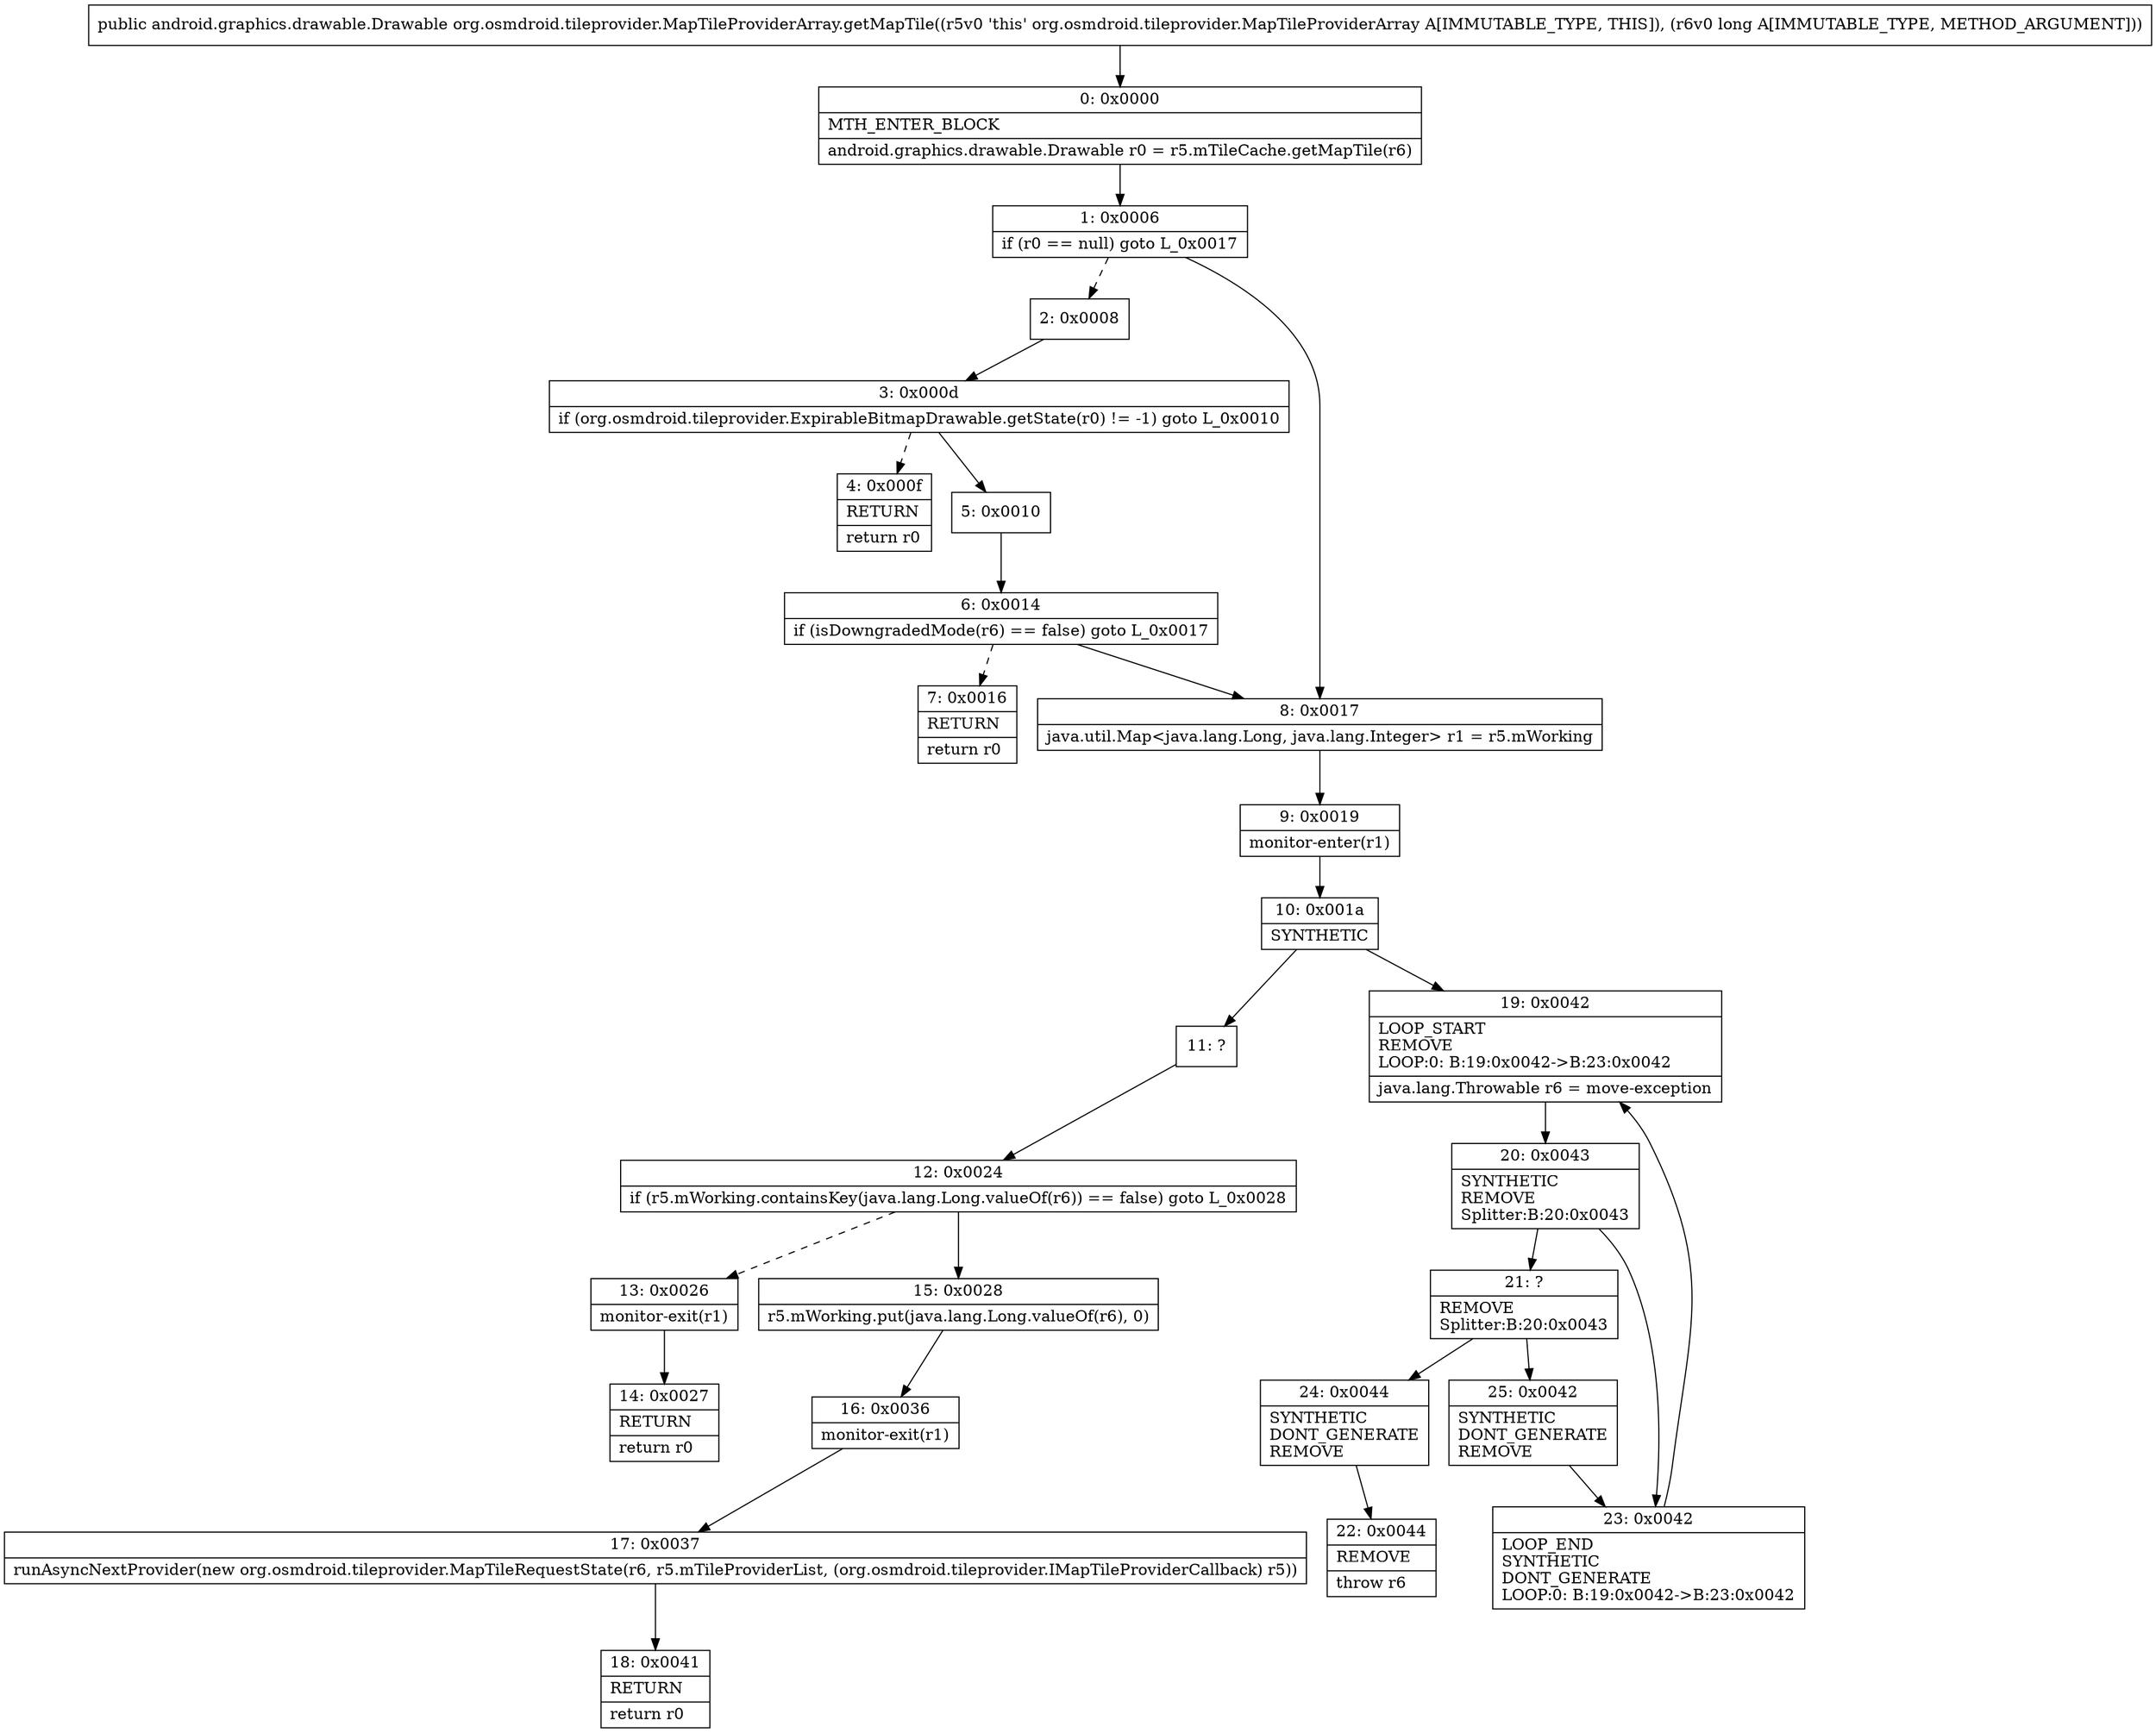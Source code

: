 digraph "CFG fororg.osmdroid.tileprovider.MapTileProviderArray.getMapTile(J)Landroid\/graphics\/drawable\/Drawable;" {
Node_0 [shape=record,label="{0\:\ 0x0000|MTH_ENTER_BLOCK\l|android.graphics.drawable.Drawable r0 = r5.mTileCache.getMapTile(r6)\l}"];
Node_1 [shape=record,label="{1\:\ 0x0006|if (r0 == null) goto L_0x0017\l}"];
Node_2 [shape=record,label="{2\:\ 0x0008}"];
Node_3 [shape=record,label="{3\:\ 0x000d|if (org.osmdroid.tileprovider.ExpirableBitmapDrawable.getState(r0) != \-1) goto L_0x0010\l}"];
Node_4 [shape=record,label="{4\:\ 0x000f|RETURN\l|return r0\l}"];
Node_5 [shape=record,label="{5\:\ 0x0010}"];
Node_6 [shape=record,label="{6\:\ 0x0014|if (isDowngradedMode(r6) == false) goto L_0x0017\l}"];
Node_7 [shape=record,label="{7\:\ 0x0016|RETURN\l|return r0\l}"];
Node_8 [shape=record,label="{8\:\ 0x0017|java.util.Map\<java.lang.Long, java.lang.Integer\> r1 = r5.mWorking\l}"];
Node_9 [shape=record,label="{9\:\ 0x0019|monitor\-enter(r1)\l}"];
Node_10 [shape=record,label="{10\:\ 0x001a|SYNTHETIC\l}"];
Node_11 [shape=record,label="{11\:\ ?}"];
Node_12 [shape=record,label="{12\:\ 0x0024|if (r5.mWorking.containsKey(java.lang.Long.valueOf(r6)) == false) goto L_0x0028\l}"];
Node_13 [shape=record,label="{13\:\ 0x0026|monitor\-exit(r1)\l}"];
Node_14 [shape=record,label="{14\:\ 0x0027|RETURN\l|return r0\l}"];
Node_15 [shape=record,label="{15\:\ 0x0028|r5.mWorking.put(java.lang.Long.valueOf(r6), 0)\l}"];
Node_16 [shape=record,label="{16\:\ 0x0036|monitor\-exit(r1)\l}"];
Node_17 [shape=record,label="{17\:\ 0x0037|runAsyncNextProvider(new org.osmdroid.tileprovider.MapTileRequestState(r6, r5.mTileProviderList, (org.osmdroid.tileprovider.IMapTileProviderCallback) r5))\l}"];
Node_18 [shape=record,label="{18\:\ 0x0041|RETURN\l|return r0\l}"];
Node_19 [shape=record,label="{19\:\ 0x0042|LOOP_START\lREMOVE\lLOOP:0: B:19:0x0042\-\>B:23:0x0042\l|java.lang.Throwable r6 = move\-exception\l}"];
Node_20 [shape=record,label="{20\:\ 0x0043|SYNTHETIC\lREMOVE\lSplitter:B:20:0x0043\l}"];
Node_21 [shape=record,label="{21\:\ ?|REMOVE\lSplitter:B:20:0x0043\l}"];
Node_22 [shape=record,label="{22\:\ 0x0044|REMOVE\l|throw r6\l}"];
Node_23 [shape=record,label="{23\:\ 0x0042|LOOP_END\lSYNTHETIC\lDONT_GENERATE\lLOOP:0: B:19:0x0042\-\>B:23:0x0042\l}"];
Node_24 [shape=record,label="{24\:\ 0x0044|SYNTHETIC\lDONT_GENERATE\lREMOVE\l}"];
Node_25 [shape=record,label="{25\:\ 0x0042|SYNTHETIC\lDONT_GENERATE\lREMOVE\l}"];
MethodNode[shape=record,label="{public android.graphics.drawable.Drawable org.osmdroid.tileprovider.MapTileProviderArray.getMapTile((r5v0 'this' org.osmdroid.tileprovider.MapTileProviderArray A[IMMUTABLE_TYPE, THIS]), (r6v0 long A[IMMUTABLE_TYPE, METHOD_ARGUMENT])) }"];
MethodNode -> Node_0;
Node_0 -> Node_1;
Node_1 -> Node_2[style=dashed];
Node_1 -> Node_8;
Node_2 -> Node_3;
Node_3 -> Node_4[style=dashed];
Node_3 -> Node_5;
Node_5 -> Node_6;
Node_6 -> Node_7[style=dashed];
Node_6 -> Node_8;
Node_8 -> Node_9;
Node_9 -> Node_10;
Node_10 -> Node_11;
Node_10 -> Node_19;
Node_11 -> Node_12;
Node_12 -> Node_13[style=dashed];
Node_12 -> Node_15;
Node_13 -> Node_14;
Node_15 -> Node_16;
Node_16 -> Node_17;
Node_17 -> Node_18;
Node_19 -> Node_20;
Node_20 -> Node_21;
Node_20 -> Node_23;
Node_21 -> Node_24;
Node_21 -> Node_25;
Node_23 -> Node_19;
Node_24 -> Node_22;
Node_25 -> Node_23;
}


